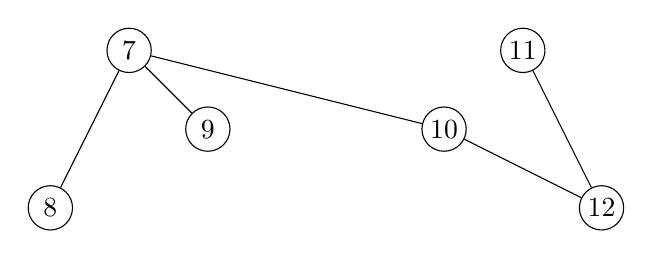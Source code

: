 \begin{tikzpicture}[main/.style={draw, circle, minimum size=16pt, inner sep=0pt}]
    \node[main] (7) at (1, 2) {7};
    \node[main] (8) at (0, 0) {8};
    \node[main] (9) at (2, 1) {9};

    \node[main] (10) at (5, 1) {10};
    \node[main] (11) at (6, 2) {11};
    \node[main] (12) at (7, 0) {12};

    \draw (8) -- (7) -- (9);
    \draw (10) -- (12) -- (11);
    \draw (7) -- (10);
\end{tikzpicture}
